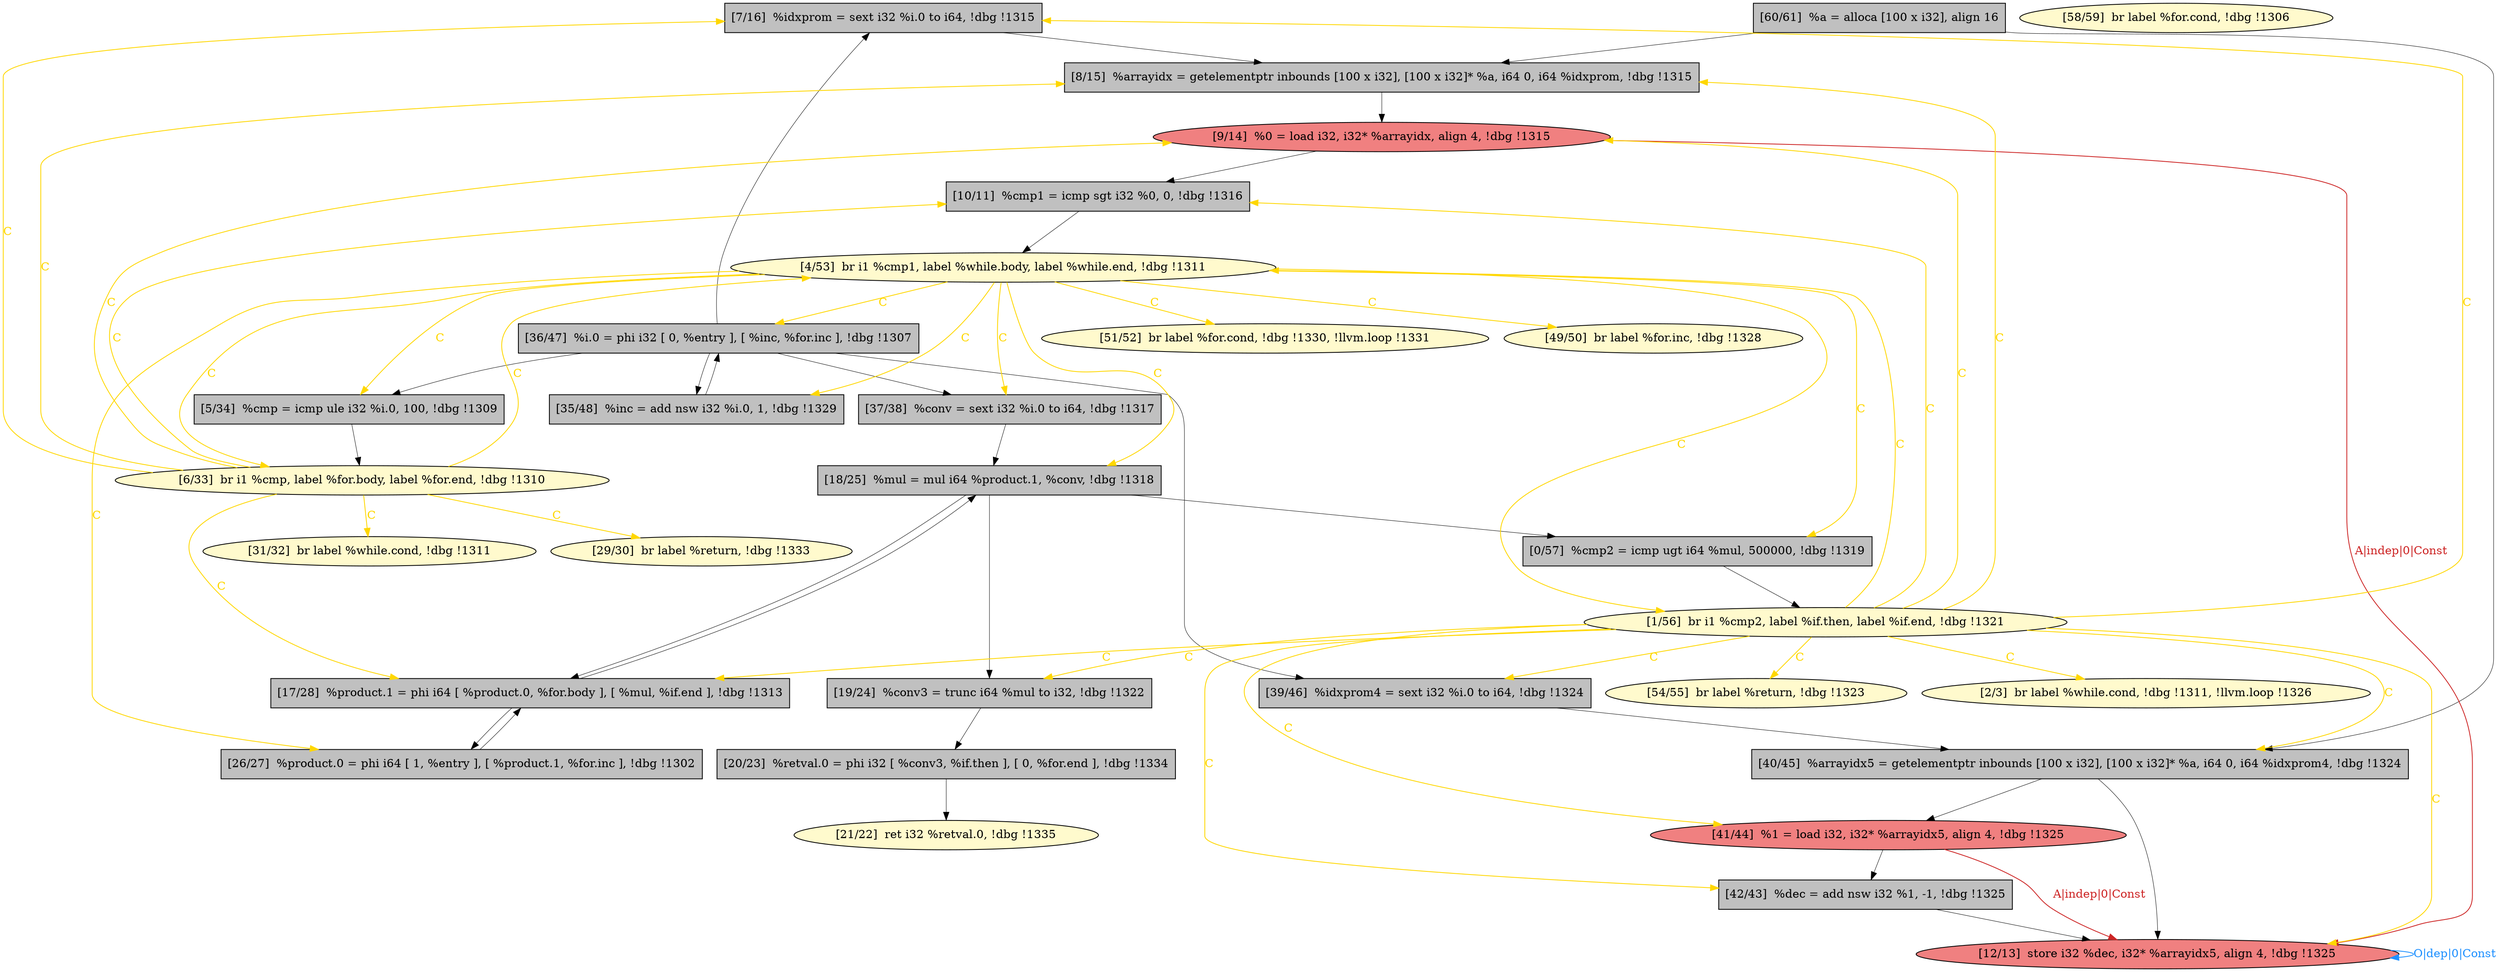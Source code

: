 
digraph G {


node76 [fillcolor=grey,label="[7/16]  %idxprom = sext i32 %i.0 to i64, !dbg !1315",shape=rectangle,style=filled ]
node74 [fillcolor=grey,label="[19/24]  %conv3 = trunc i64 %mul to i32, !dbg !1322",shape=rectangle,style=filled ]
node71 [fillcolor=grey,label="[36/47]  %i.0 = phi i32 [ 0, %entry ], [ %inc, %for.inc ], !dbg !1307",shape=rectangle,style=filled ]
node70 [fillcolor=lemonchiffon,label="[54/55]  br label %return, !dbg !1323",shape=ellipse,style=filled ]
node69 [fillcolor=grey,label="[18/25]  %mul = mul i64 %product.1, %conv, !dbg !1318",shape=rectangle,style=filled ]
node65 [fillcolor=grey,label="[60/61]  %a = alloca [100 x i32], align 16",shape=rectangle,style=filled ]
node64 [fillcolor=lemonchiffon,label="[29/30]  br label %return, !dbg !1333",shape=ellipse,style=filled ]
node72 [fillcolor=lemonchiffon,label="[21/22]  ret i32 %retval.0, !dbg !1335",shape=ellipse,style=filled ]
node63 [fillcolor=grey,label="[20/23]  %retval.0 = phi i32 [ %conv3, %if.then ], [ 0, %for.end ], !dbg !1334",shape=rectangle,style=filled ]
node73 [fillcolor=lightcoral,label="[41/44]  %1 = load i32, i32* %arrayidx5, align 4, !dbg !1325",shape=ellipse,style=filled ]
node68 [fillcolor=grey,label="[39/46]  %idxprom4 = sext i32 %i.0 to i64, !dbg !1324",shape=rectangle,style=filled ]
node62 [fillcolor=lightcoral,label="[12/13]  store i32 %dec, i32* %arrayidx5, align 4, !dbg !1325",shape=ellipse,style=filled ]
node51 [fillcolor=grey,label="[5/34]  %cmp = icmp ule i32 %i.0, 100, !dbg !1309",shape=rectangle,style=filled ]
node50 [fillcolor=grey,label="[10/11]  %cmp1 = icmp sgt i32 %0, 0, !dbg !1316",shape=rectangle,style=filled ]
node75 [fillcolor=grey,label="[26/27]  %product.0 = phi i64 [ 1, %entry ], [ %product.1, %for.inc ], !dbg !1302",shape=rectangle,style=filled ]
node49 [fillcolor=grey,label="[35/48]  %inc = add nsw i32 %i.0, 1, !dbg !1329",shape=rectangle,style=filled ]
node67 [fillcolor=grey,label="[40/45]  %arrayidx5 = getelementptr inbounds [100 x i32], [100 x i32]* %a, i64 0, i64 %idxprom4, !dbg !1324",shape=rectangle,style=filled ]
node48 [fillcolor=lemonchiffon,label="[31/32]  br label %while.cond, !dbg !1311",shape=ellipse,style=filled ]
node61 [fillcolor=grey,label="[42/43]  %dec = add nsw i32 %1, -1, !dbg !1325",shape=rectangle,style=filled ]
node47 [fillcolor=grey,label="[37/38]  %conv = sext i32 %i.0 to i64, !dbg !1317",shape=rectangle,style=filled ]
node52 [fillcolor=lemonchiffon,label="[51/52]  br label %for.cond, !dbg !1330, !llvm.loop !1331",shape=ellipse,style=filled ]
node53 [fillcolor=lightcoral,label="[9/14]  %0 = load i32, i32* %arrayidx, align 4, !dbg !1315",shape=ellipse,style=filled ]
node59 [fillcolor=lemonchiffon,label="[1/56]  br i1 %cmp2, label %if.then, label %if.end, !dbg !1321",shape=ellipse,style=filled ]
node54 [fillcolor=grey,label="[17/28]  %product.1 = phi i64 [ %product.0, %for.body ], [ %mul, %if.end ], !dbg !1313",shape=rectangle,style=filled ]
node66 [fillcolor=lemonchiffon,label="[49/50]  br label %for.inc, !dbg !1328",shape=ellipse,style=filled ]
node46 [fillcolor=grey,label="[0/57]  %cmp2 = icmp ugt i64 %mul, 500000, !dbg !1319",shape=rectangle,style=filled ]
node55 [fillcolor=grey,label="[8/15]  %arrayidx = getelementptr inbounds [100 x i32], [100 x i32]* %a, i64 0, i64 %idxprom, !dbg !1315",shape=rectangle,style=filled ]
node57 [fillcolor=lemonchiffon,label="[6/33]  br i1 %cmp, label %for.body, label %for.end, !dbg !1310",shape=ellipse,style=filled ]
node56 [fillcolor=lemonchiffon,label="[4/53]  br i1 %cmp1, label %while.body, label %while.end, !dbg !1311",shape=ellipse,style=filled ]
node58 [fillcolor=lemonchiffon,label="[58/59]  br label %for.cond, !dbg !1306",shape=ellipse,style=filled ]
node60 [fillcolor=lemonchiffon,label="[2/3]  br label %while.cond, !dbg !1311, !llvm.loop !1326",shape=ellipse,style=filled ]

node59->node67 [style=solid,color=gold,label="C",penwidth=1.0,fontcolor=gold ]
node59->node68 [style=solid,color=gold,label="C",penwidth=1.0,fontcolor=gold ]
node57->node54 [style=solid,color=gold,label="C",penwidth=1.0,fontcolor=gold ]
node56->node49 [style=solid,color=gold,label="C",penwidth=1.0,fontcolor=gold ]
node57->node64 [style=solid,color=gold,label="C",penwidth=1.0,fontcolor=gold ]
node49->node71 [style=solid,color=black,label="",penwidth=0.5,fontcolor=black ]
node55->node53 [style=solid,color=black,label="",penwidth=0.5,fontcolor=black ]
node71->node76 [style=solid,color=black,label="",penwidth=0.5,fontcolor=black ]
node53->node62 [style=solid,color=firebrick3,label="A|indep|0|Const",penwidth=1.0,fontcolor=firebrick3 ]
node71->node49 [style=solid,color=black,label="",penwidth=0.5,fontcolor=black ]
node56->node52 [style=solid,color=gold,label="C",penwidth=1.0,fontcolor=gold ]
node76->node55 [style=solid,color=black,label="",penwidth=0.5,fontcolor=black ]
node50->node56 [style=solid,color=black,label="",penwidth=0.5,fontcolor=black ]
node73->node61 [style=solid,color=black,label="",penwidth=0.5,fontcolor=black ]
node62->node62 [style=solid,color=dodgerblue,label="O|dep|0|Const",penwidth=1.0,fontcolor=dodgerblue ]
node61->node62 [style=solid,color=black,label="",penwidth=0.5,fontcolor=black ]
node75->node54 [style=solid,color=black,label="",penwidth=0.5,fontcolor=black ]
node65->node55 [style=solid,color=black,label="",penwidth=0.5,fontcolor=black ]
node69->node54 [style=solid,color=black,label="",penwidth=0.5,fontcolor=black ]
node46->node59 [style=solid,color=black,label="",penwidth=0.5,fontcolor=black ]
node59->node53 [style=solid,color=gold,label="C",penwidth=1.0,fontcolor=gold ]
node56->node75 [style=solid,color=gold,label="C",penwidth=1.0,fontcolor=gold ]
node71->node68 [style=solid,color=black,label="",penwidth=0.5,fontcolor=black ]
node73->node62 [style=solid,color=firebrick3,label="A|indep|0|Const",penwidth=1.0,fontcolor=firebrick3 ]
node57->node53 [style=solid,color=gold,label="C",penwidth=1.0,fontcolor=gold ]
node57->node50 [style=solid,color=gold,label="C",penwidth=1.0,fontcolor=gold ]
node59->node55 [style=solid,color=gold,label="C",penwidth=1.0,fontcolor=gold ]
node56->node47 [style=solid,color=gold,label="C",penwidth=1.0,fontcolor=gold ]
node56->node46 [style=solid,color=gold,label="C",penwidth=1.0,fontcolor=gold ]
node57->node55 [style=solid,color=gold,label="C",penwidth=1.0,fontcolor=gold ]
node54->node69 [style=solid,color=black,label="",penwidth=0.5,fontcolor=black ]
node59->node61 [style=solid,color=gold,label="C",penwidth=1.0,fontcolor=gold ]
node56->node59 [style=solid,color=gold,label="C",penwidth=1.0,fontcolor=gold ]
node53->node50 [style=solid,color=black,label="",penwidth=0.5,fontcolor=black ]
node56->node66 [style=solid,color=gold,label="C",penwidth=1.0,fontcolor=gold ]
node56->node69 [style=solid,color=gold,label="C",penwidth=1.0,fontcolor=gold ]
node56->node57 [style=solid,color=gold,label="C",penwidth=1.0,fontcolor=gold ]
node59->node56 [style=solid,color=gold,label="C",penwidth=1.0,fontcolor=gold ]
node59->node70 [style=solid,color=gold,label="C",penwidth=1.0,fontcolor=gold ]
node71->node47 [style=solid,color=black,label="",penwidth=0.5,fontcolor=black ]
node59->node62 [style=solid,color=gold,label="C",penwidth=1.0,fontcolor=gold ]
node56->node71 [style=solid,color=gold,label="C",penwidth=1.0,fontcolor=gold ]
node57->node56 [style=solid,color=gold,label="C",penwidth=1.0,fontcolor=gold ]
node59->node76 [style=solid,color=gold,label="C",penwidth=1.0,fontcolor=gold ]
node59->node74 [style=solid,color=gold,label="C",penwidth=1.0,fontcolor=gold ]
node59->node60 [style=solid,color=gold,label="C",penwidth=1.0,fontcolor=gold ]
node69->node74 [style=solid,color=black,label="",penwidth=0.5,fontcolor=black ]
node59->node50 [style=solid,color=gold,label="C",penwidth=1.0,fontcolor=gold ]
node57->node76 [style=solid,color=gold,label="C",penwidth=1.0,fontcolor=gold ]
node59->node73 [style=solid,color=gold,label="C",penwidth=1.0,fontcolor=gold ]
node51->node57 [style=solid,color=black,label="",penwidth=0.5,fontcolor=black ]
node67->node73 [style=solid,color=black,label="",penwidth=0.5,fontcolor=black ]
node59->node54 [style=solid,color=gold,label="C",penwidth=1.0,fontcolor=gold ]
node74->node63 [style=solid,color=black,label="",penwidth=0.5,fontcolor=black ]
node71->node51 [style=solid,color=black,label="",penwidth=0.5,fontcolor=black ]
node56->node51 [style=solid,color=gold,label="C",penwidth=1.0,fontcolor=gold ]
node65->node67 [style=solid,color=black,label="",penwidth=0.5,fontcolor=black ]
node68->node67 [style=solid,color=black,label="",penwidth=0.5,fontcolor=black ]
node69->node46 [style=solid,color=black,label="",penwidth=0.5,fontcolor=black ]
node47->node69 [style=solid,color=black,label="",penwidth=0.5,fontcolor=black ]
node67->node62 [style=solid,color=black,label="",penwidth=0.5,fontcolor=black ]
node63->node72 [style=solid,color=black,label="",penwidth=0.5,fontcolor=black ]
node54->node75 [style=solid,color=black,label="",penwidth=0.5,fontcolor=black ]
node57->node48 [style=solid,color=gold,label="C",penwidth=1.0,fontcolor=gold ]


}
